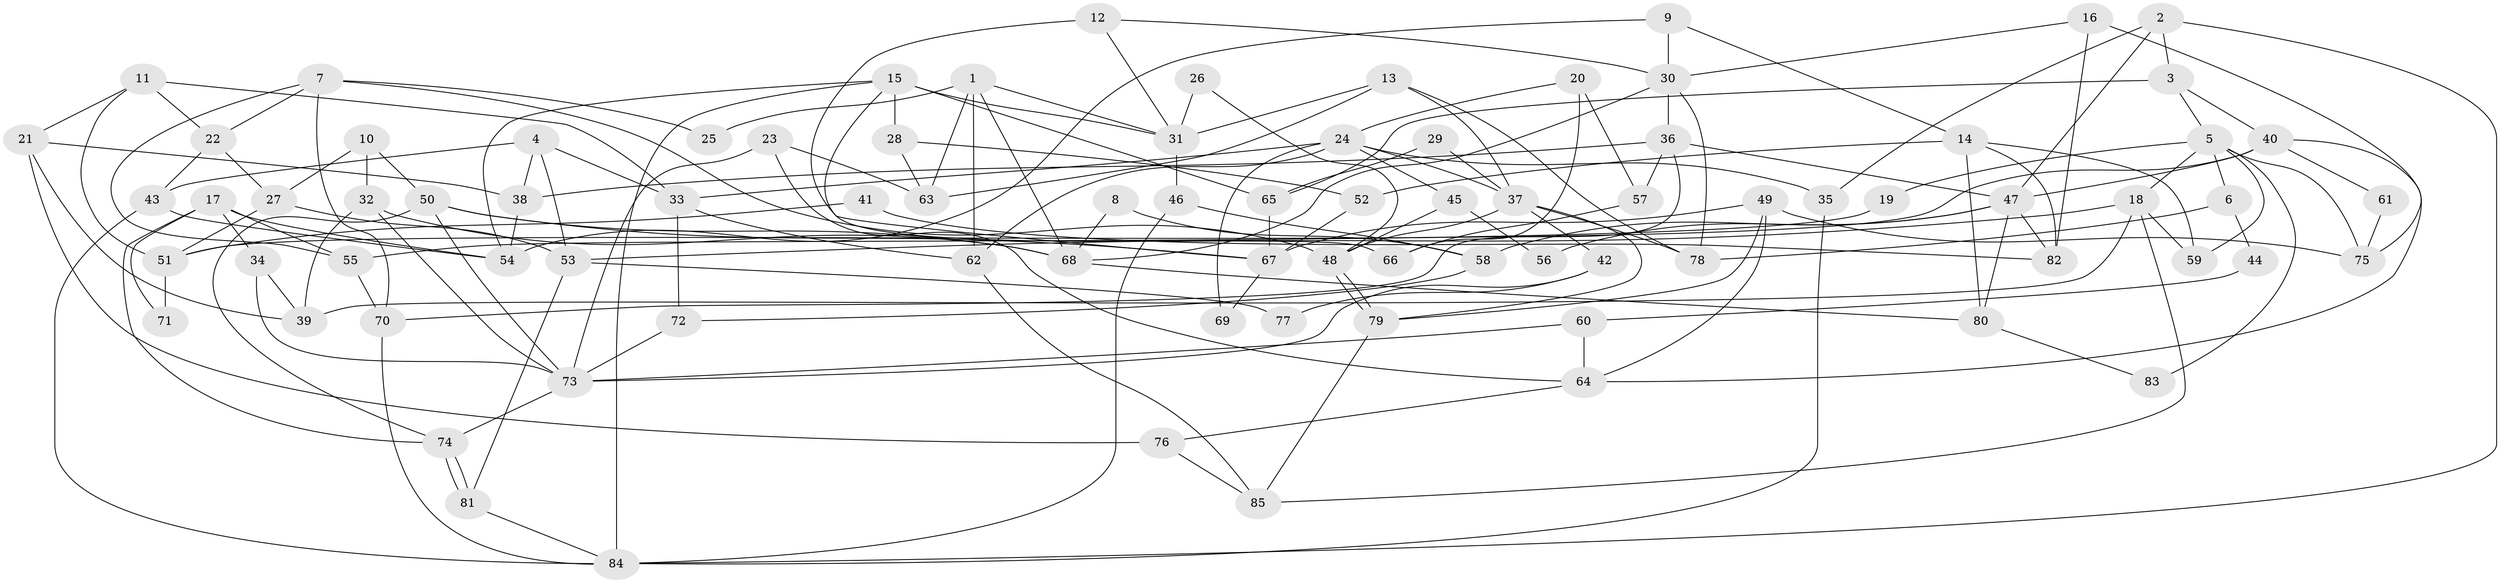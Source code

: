 // Generated by graph-tools (version 1.1) at 2025/14/03/09/25 04:14:58]
// undirected, 85 vertices, 170 edges
graph export_dot {
graph [start="1"]
  node [color=gray90,style=filled];
  1;
  2;
  3;
  4;
  5;
  6;
  7;
  8;
  9;
  10;
  11;
  12;
  13;
  14;
  15;
  16;
  17;
  18;
  19;
  20;
  21;
  22;
  23;
  24;
  25;
  26;
  27;
  28;
  29;
  30;
  31;
  32;
  33;
  34;
  35;
  36;
  37;
  38;
  39;
  40;
  41;
  42;
  43;
  44;
  45;
  46;
  47;
  48;
  49;
  50;
  51;
  52;
  53;
  54;
  55;
  56;
  57;
  58;
  59;
  60;
  61;
  62;
  63;
  64;
  65;
  66;
  67;
  68;
  69;
  70;
  71;
  72;
  73;
  74;
  75;
  76;
  77;
  78;
  79;
  80;
  81;
  82;
  83;
  84;
  85;
  1 -- 63;
  1 -- 31;
  1 -- 25;
  1 -- 62;
  1 -- 68;
  2 -- 84;
  2 -- 3;
  2 -- 35;
  2 -- 47;
  3 -- 40;
  3 -- 65;
  3 -- 5;
  4 -- 38;
  4 -- 53;
  4 -- 33;
  4 -- 43;
  5 -- 18;
  5 -- 6;
  5 -- 19;
  5 -- 59;
  5 -- 75;
  5 -- 83;
  6 -- 78;
  6 -- 44;
  7 -- 48;
  7 -- 22;
  7 -- 25;
  7 -- 55;
  7 -- 70;
  8 -- 58;
  8 -- 68;
  9 -- 54;
  9 -- 30;
  9 -- 14;
  10 -- 32;
  10 -- 50;
  10 -- 27;
  11 -- 22;
  11 -- 33;
  11 -- 21;
  11 -- 51;
  12 -- 30;
  12 -- 31;
  12 -- 66;
  13 -- 37;
  13 -- 63;
  13 -- 31;
  13 -- 78;
  14 -- 80;
  14 -- 52;
  14 -- 59;
  14 -- 82;
  15 -- 31;
  15 -- 84;
  15 -- 28;
  15 -- 54;
  15 -- 65;
  15 -- 67;
  16 -- 30;
  16 -- 82;
  16 -- 75;
  17 -- 74;
  17 -- 54;
  17 -- 34;
  17 -- 55;
  17 -- 71;
  18 -- 85;
  18 -- 59;
  18 -- 39;
  18 -- 53;
  19 -- 55;
  20 -- 57;
  20 -- 24;
  20 -- 66;
  21 -- 39;
  21 -- 38;
  21 -- 76;
  22 -- 27;
  22 -- 43;
  23 -- 73;
  23 -- 64;
  23 -- 63;
  24 -- 33;
  24 -- 37;
  24 -- 35;
  24 -- 45;
  24 -- 62;
  24 -- 69;
  26 -- 48;
  26 -- 31;
  27 -- 53;
  27 -- 51;
  28 -- 52;
  28 -- 63;
  29 -- 65;
  29 -- 37;
  30 -- 68;
  30 -- 36;
  30 -- 78;
  31 -- 46;
  32 -- 73;
  32 -- 39;
  32 -- 68;
  33 -- 62;
  33 -- 72;
  34 -- 73;
  34 -- 39;
  35 -- 84;
  36 -- 70;
  36 -- 38;
  36 -- 47;
  36 -- 57;
  37 -- 78;
  37 -- 79;
  37 -- 42;
  37 -- 48;
  38 -- 54;
  40 -- 47;
  40 -- 51;
  40 -- 61;
  40 -- 64;
  41 -- 82;
  41 -- 51;
  42 -- 73;
  42 -- 77;
  43 -- 84;
  43 -- 54;
  44 -- 60;
  45 -- 48;
  45 -- 56;
  46 -- 58;
  46 -- 84;
  47 -- 56;
  47 -- 58;
  47 -- 80;
  47 -- 82;
  48 -- 79;
  48 -- 79;
  49 -- 64;
  49 -- 75;
  49 -- 67;
  49 -- 79;
  50 -- 68;
  50 -- 67;
  50 -- 73;
  50 -- 74;
  51 -- 71;
  52 -- 67;
  53 -- 81;
  53 -- 77;
  55 -- 70;
  57 -- 66;
  58 -- 72;
  60 -- 64;
  60 -- 73;
  61 -- 75;
  62 -- 85;
  64 -- 76;
  65 -- 67;
  67 -- 69;
  68 -- 80;
  70 -- 84;
  72 -- 73;
  73 -- 74;
  74 -- 81;
  74 -- 81;
  76 -- 85;
  79 -- 85;
  80 -- 83;
  81 -- 84;
}
